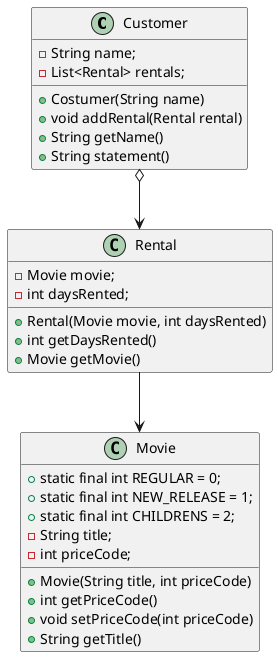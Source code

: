 @startuml movies

class Customer {
- String name;
- List<Rental> rentals;
+ Costumer(String name) 
+ void addRental(Rental rental)
+ String getName()
+ String statement()
}

class Rental {
- Movie movie;
- int daysRented;
+ Rental(Movie movie, int daysRented)
+ int getDaysRented()
+ Movie getMovie()
}

class Movie {
+ static final int REGULAR = 0;
+ static final int NEW_RELEASE = 1;
+ static final int CHILDRENS = 2;
- String title;
- int priceCode;
+ Movie(String title, int priceCode)
+ int getPriceCode()
+ void setPriceCode(int priceCode)
+ String getTitle()
}

Customer o-down-> Rental
Rental -down-> Movie

@enduml

